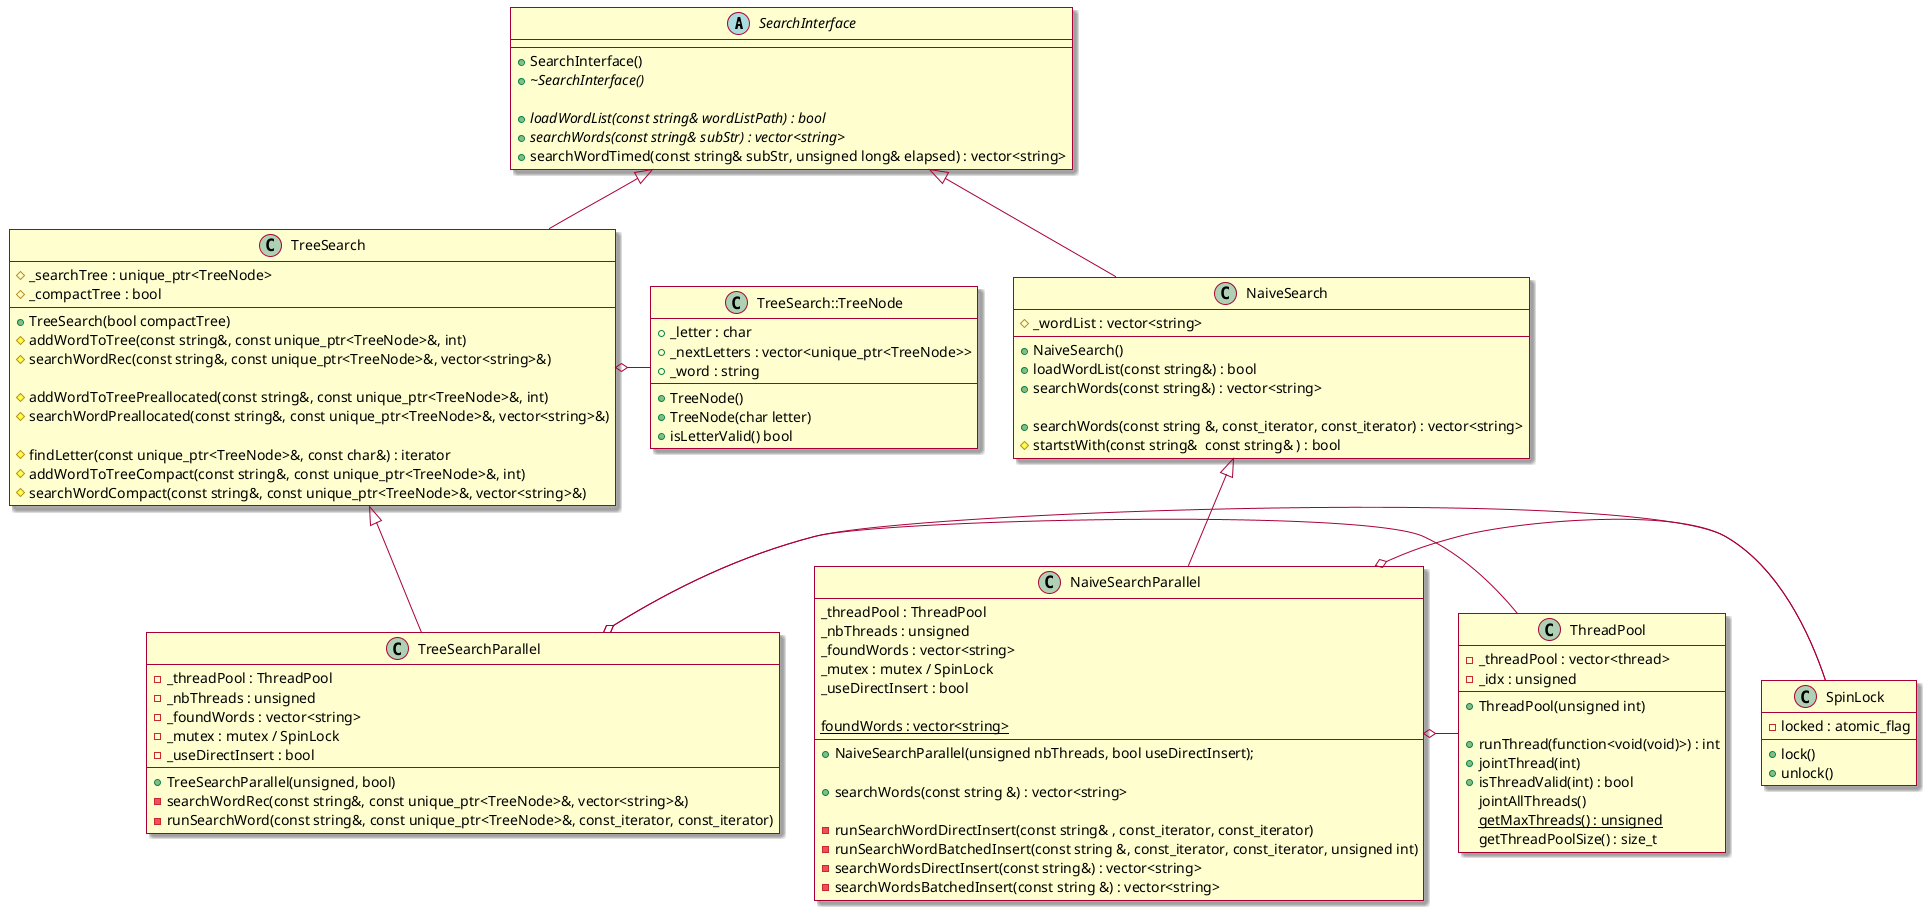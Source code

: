@startuml

skin rose



abstract SearchInterface {
  +SearchInterface()
  +{abstract} \~SearchInterface()

  {abstract} +loadWordList(const string& wordListPath) : bool
  {abstract} +searchWords(const string& subStr) : vector<string>
  +searchWordTimed(const string& subStr, unsigned long& elapsed) : vector<string>
}

class NaiveSearch
{
 +NaiveSearch()

  #_wordList : vector<string>
  +loadWordList(const string&) : bool
  +searchWords(const string&) : vector<string>

  +searchWords(const string &, const_iterator, const_iterator) : vector<string>
  #startstWith(const string&  const string& ) : bool

}
class NaiveSearchParallel
{
  +NaiveSearchParallel(unsigned nbThreads, bool useDirectInsert);

  +searchWords(const string &) : vector<string>

  -runSearchWordDirectInsert(const string& , const_iterator, const_iterator)
  -runSearchWordBatchedInsert(const string &, const_iterator, const_iterator, unsigned int)
  -searchWordsDirectInsert(const string&) : vector<string>
  -searchWordsBatchedInsert(const string &) : vector<string>

  _threadPool : ThreadPool
  _nbThreads : unsigned
  _foundWords : vector<string>
  _mutex : mutex / SpinLock
  _useDirectInsert : bool

  {static} foundWords : vector<string>

}

class TreeSearch::TreeNode
{
  +_letter : char
  +_nextLetters : vector<unique_ptr<TreeNode>>
  +_word : string

  +TreeNode()
  +TreeNode(char letter)
  +isLetterValid() bool
}

class TreeSearch
{
  +TreeSearch(bool compactTree)
  
  #_searchTree : unique_ptr<TreeNode>
  #_compactTree : bool

  #addWordToTree(const string&, const unique_ptr<TreeNode>&, int)
  #searchWordRec(const string&, const unique_ptr<TreeNode>&, vector<string>&)

  #addWordToTreePreallocated(const string&, const unique_ptr<TreeNode>&, int)
  #searchWordPreallocated(const string&, const unique_ptr<TreeNode>&, vector<string>&)

  #findLetter(const unique_ptr<TreeNode>&, const char&) : iterator
  #addWordToTreeCompact(const string&, const unique_ptr<TreeNode>&, int)
  #searchWordCompact(const string&, const unique_ptr<TreeNode>&, vector<string>&)
}

class TreeSearchParallel
{
  +TreeSearchParallel(unsigned, bool)

  -_threadPool : ThreadPool
  -_nbThreads : unsigned
  -_foundWords : vector<string>
  -_mutex : mutex / SpinLock
  -_useDirectInsert : bool

  -searchWordRec(const string&, const unique_ptr<TreeNode>&, vector<string>&)
  -runSearchWord(const string&, const unique_ptr<TreeNode>&, const_iterator, const_iterator)
}

class SpinLock
{
  +lock()
  +unlock()

  -locked : atomic_flag
}
class ThreadPool
{
  -_threadPool : vector<thread>
  -_idx : unsigned

  +ThreadPool(unsigned int)

  +runThread(function<void(void)>) : int
  +jointThread(int)
  +isThreadValid(int) : bool
  jointAllThreads()
  {static}  getMaxThreads() : unsigned
  getThreadPoolSize() : size_t
}

NaiveSearchParallel o- SpinLock
TreeSearchParallel o- SpinLock

NaiveSearchParallel o- ThreadPool
TreeSearchParallel o- ThreadPool
TreeSearch o- TreeSearch::TreeNode

SearchInterface <|-- NaiveSearch
NaiveSearch <|-- NaiveSearchParallel
SearchInterface <|-- TreeSearch
TreeSearch <|-- TreeSearchParallel

@enduml